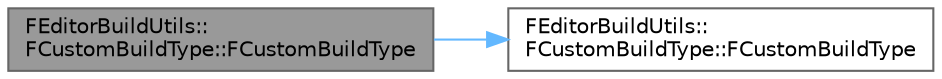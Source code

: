 digraph "FEditorBuildUtils::FCustomBuildType::FCustomBuildType"
{
 // INTERACTIVE_SVG=YES
 // LATEX_PDF_SIZE
  bgcolor="transparent";
  edge [fontname=Helvetica,fontsize=10,labelfontname=Helvetica,labelfontsize=10];
  node [fontname=Helvetica,fontsize=10,shape=box,height=0.2,width=0.4];
  rankdir="LR";
  Node1 [id="Node000001",label="FEditorBuildUtils::\lFCustomBuildType::FCustomBuildType",height=0.2,width=0.4,color="gray40", fillcolor="grey60", style="filled", fontcolor="black",tooltip=" "];
  Node1 -> Node2 [id="edge1_Node000001_Node000002",color="steelblue1",style="solid",tooltip=" "];
  Node2 [id="Node000002",label="FEditorBuildUtils::\lFCustomBuildType::FCustomBuildType",height=0.2,width=0.4,color="grey40", fillcolor="white", style="filled",URL="$d9/dbc/structFEditorBuildUtils_1_1FCustomBuildType.html#abe9fdf57230031d23c15f5ed2c1c8c28",tooltip=" "];
}
